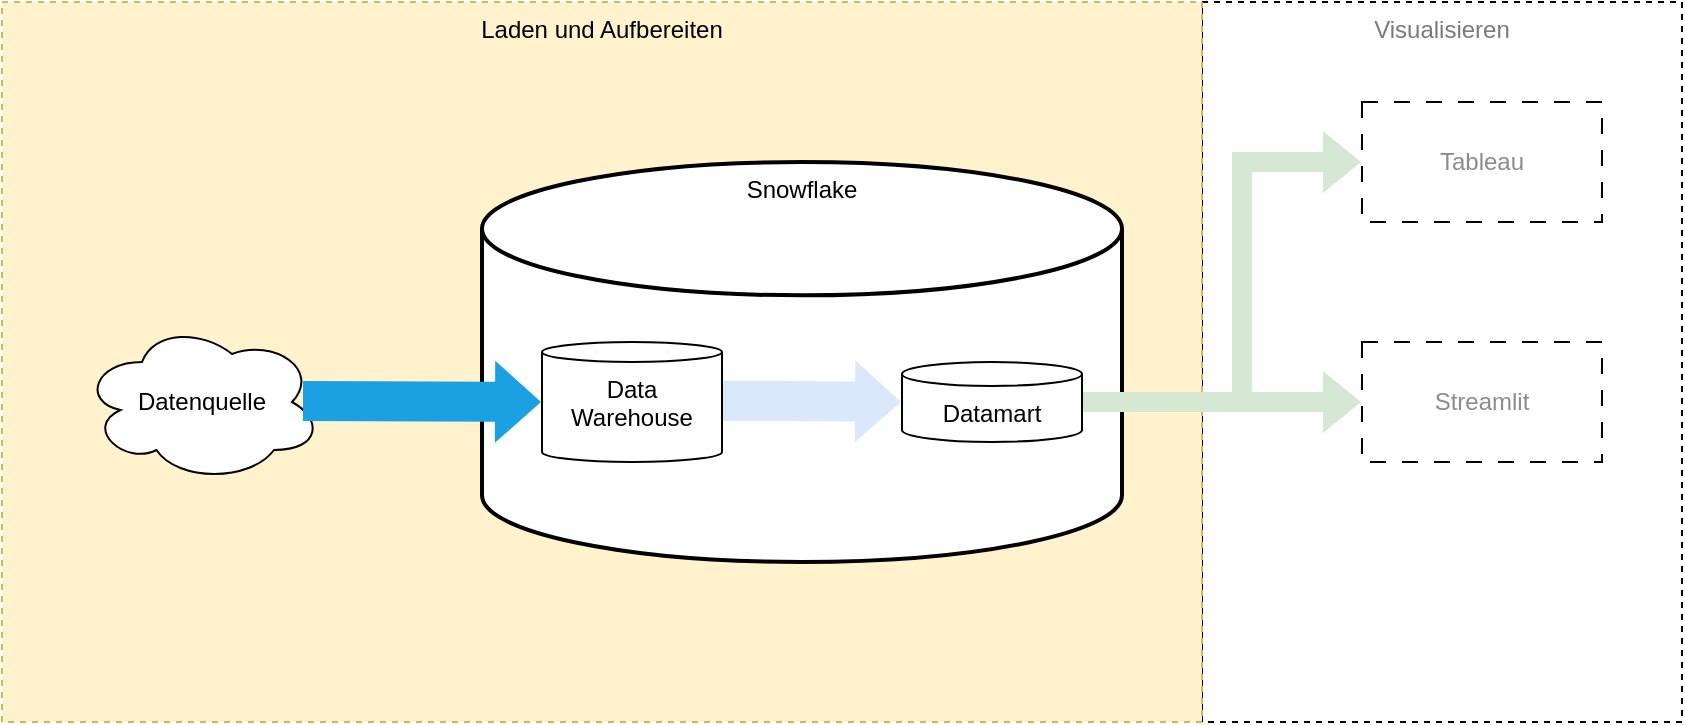 <mxfile version="26.2.2">
  <diagram name="Seite-1" id="Lu5dpaL-C1Al1vb1P4sE">
    <mxGraphModel dx="1188" dy="819" grid="1" gridSize="10" guides="1" tooltips="1" connect="1" arrows="1" fold="1" page="1" pageScale="1" pageWidth="1654" pageHeight="1169" math="0" shadow="0">
      <root>
        <mxCell id="0" />
        <mxCell id="1" parent="0" />
        <mxCell id="_frdChKPG1CfcYIjHcgl-9" value="Visualisieren" style="rounded=0;whiteSpace=wrap;html=1;dashed=1;verticalAlign=top;fontColor=#7A7A7A;" parent="1" vertex="1">
          <mxGeometry x="680" y="160" width="240" height="360" as="geometry" />
        </mxCell>
        <mxCell id="_frdChKPG1CfcYIjHcgl-8" value="Laden und Aufbereiten" style="rounded=0;whiteSpace=wrap;html=1;dashed=1;verticalAlign=top;fillColor=#fff2cc;strokeColor=#d6b656;" parent="1" vertex="1">
          <mxGeometry x="80" y="160" width="600" height="360" as="geometry" />
        </mxCell>
        <mxCell id="_frdChKPG1CfcYIjHcgl-1" value="Datenquelle" style="ellipse;shape=cloud;whiteSpace=wrap;html=1;" parent="1" vertex="1">
          <mxGeometry x="120" y="320" width="120" height="80" as="geometry" />
        </mxCell>
        <mxCell id="_frdChKPG1CfcYIjHcgl-2" value="Snowflake" style="strokeWidth=2;html=1;shape=mxgraph.flowchart.database;whiteSpace=wrap;verticalAlign=top;" parent="1" vertex="1">
          <mxGeometry x="320" y="240" width="320" height="200" as="geometry" />
        </mxCell>
        <mxCell id="_frdChKPG1CfcYIjHcgl-3" value="Data Warehouse" style="shape=cylinder3;whiteSpace=wrap;html=1;boundedLbl=1;backgroundOutline=1;size=5;verticalAlign=top;" parent="1" vertex="1">
          <mxGeometry x="350" y="330" width="90" height="60" as="geometry" />
        </mxCell>
        <mxCell id="_frdChKPG1CfcYIjHcgl-4" value="Datamart" style="shape=cylinder3;whiteSpace=wrap;html=1;boundedLbl=1;backgroundOutline=1;size=6;verticalAlign=top;" parent="1" vertex="1">
          <mxGeometry x="530" y="340" width="90" height="40" as="geometry" />
        </mxCell>
        <mxCell id="_frdChKPG1CfcYIjHcgl-6" value="" style="shape=flexArrow;endArrow=classic;html=1;rounded=0;width=20;endSize=7.33;entryX=0;entryY=0.5;entryDx=0;entryDy=0;entryPerimeter=0;fillColor=#1ba1e2;strokeColor=none;" parent="1" target="_frdChKPG1CfcYIjHcgl-3" edge="1">
          <mxGeometry width="50" height="50" relative="1" as="geometry">
            <mxPoint x="230" y="359.5" as="sourcePoint" />
            <mxPoint x="300" y="359.5" as="targetPoint" />
          </mxGeometry>
        </mxCell>
        <mxCell id="_frdChKPG1CfcYIjHcgl-7" value="" style="shape=flexArrow;endArrow=classic;html=1;rounded=0;width=20;endSize=7.33;entryX=0;entryY=0.5;entryDx=0;entryDy=0;entryPerimeter=0;fillColor=#dae8fc;strokeColor=none;" parent="1" target="_frdChKPG1CfcYIjHcgl-4" edge="1">
          <mxGeometry width="50" height="50" relative="1" as="geometry">
            <mxPoint x="440" y="359.5" as="sourcePoint" />
            <mxPoint x="490" y="359.5" as="targetPoint" />
            <Array as="points">
              <mxPoint x="460" y="359.5" />
              <mxPoint x="470" y="359.5" />
            </Array>
          </mxGeometry>
        </mxCell>
        <mxCell id="_frdChKPG1CfcYIjHcgl-10" value="Tableau" style="rounded=0;whiteSpace=wrap;html=1;dashed=1;dashPattern=8 8;fontColor=#8C8C8C;" parent="1" vertex="1">
          <mxGeometry x="760" y="210" width="120" height="60" as="geometry" />
        </mxCell>
        <mxCell id="_frdChKPG1CfcYIjHcgl-11" value="Streamlit" style="rounded=0;whiteSpace=wrap;html=1;dashed=1;dashPattern=8 8;fontColor=#8C8C8C;" parent="1" vertex="1">
          <mxGeometry x="760" y="330" width="120" height="60" as="geometry" />
        </mxCell>
        <mxCell id="_frdChKPG1CfcYIjHcgl-12" value="" style="shape=flexArrow;endArrow=classic;html=1;rounded=0;fillColor=#d5e8d4;strokeColor=none;entryX=0;entryY=0.5;entryDx=0;entryDy=0;" parent="1" target="_frdChKPG1CfcYIjHcgl-11" edge="1">
          <mxGeometry width="50" height="50" relative="1" as="geometry">
            <mxPoint x="620" y="360" as="sourcePoint" />
            <mxPoint x="750" y="330" as="targetPoint" />
            <Array as="points">
              <mxPoint x="700" y="360" />
            </Array>
          </mxGeometry>
        </mxCell>
        <mxCell id="_frdChKPG1CfcYIjHcgl-13" value="" style="shape=flexArrow;endArrow=classic;html=1;rounded=0;fillColor=#d5e8d4;strokeColor=none;exitX=1;exitY=0.5;exitDx=0;exitDy=0;exitPerimeter=0;entryX=0;entryY=0.5;entryDx=0;entryDy=0;" parent="1" source="_frdChKPG1CfcYIjHcgl-4" target="_frdChKPG1CfcYIjHcgl-10" edge="1">
          <mxGeometry width="50" height="50" relative="1" as="geometry">
            <mxPoint x="690" y="240" as="sourcePoint" />
            <mxPoint x="750" y="240" as="targetPoint" />
            <Array as="points">
              <mxPoint x="700" y="360" />
              <mxPoint x="700" y="240" />
            </Array>
          </mxGeometry>
        </mxCell>
      </root>
    </mxGraphModel>
  </diagram>
</mxfile>

